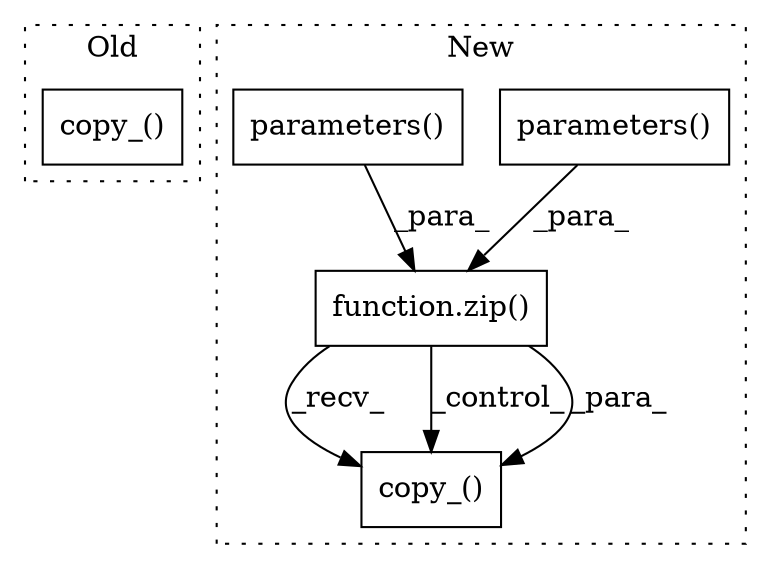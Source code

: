 digraph G {
subgraph cluster0 {
1 [label="copy_()" a="75" s="1964,2122" l="33,1" shape="box"];
label = "Old";
style="dotted";
}
subgraph cluster1 {
2 [label="parameters()" a="75" s="2073" l="24" shape="box"];
3 [label="function.zip()" a="75" s="2043,2097" l="4,1" shape="box"];
4 [label="parameters()" a="75" s="2047" l="24" shape="box"];
5 [label="copy_()" a="75" s="2116,2148" l="12,1" shape="box"];
label = "New";
style="dotted";
}
2 -> 3 [label="_para_"];
3 -> 5 [label="_recv_"];
3 -> 5 [label="_control_"];
3 -> 5 [label="_para_"];
4 -> 3 [label="_para_"];
}